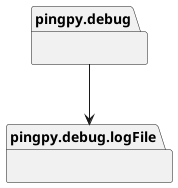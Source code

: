 @startuml packages_pingpy_debug
set namespaceSeparator none
package "pingpy.debug" as pingpy.debug {
}
package "pingpy.debug.logFile" as pingpy.debug.logFile {
}
pingpy.debug --> pingpy.debug.logFile
@enduml

